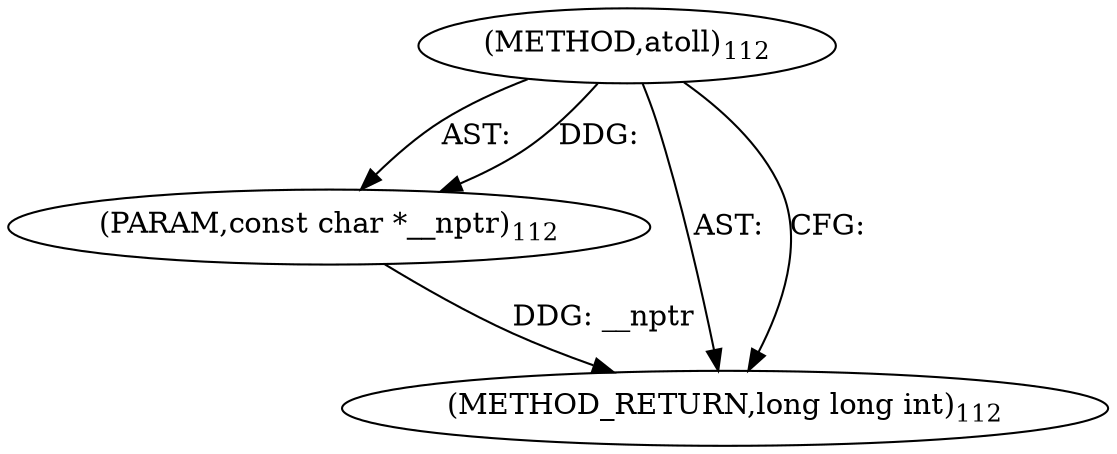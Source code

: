 digraph "atoll" {  
"45353" [label = <(METHOD,atoll)<SUB>112</SUB>> ]
"45354" [label = <(PARAM,const char *__nptr)<SUB>112</SUB>> ]
"45355" [label = <(METHOD_RETURN,long long int)<SUB>112</SUB>> ]
  "45353" -> "45354"  [ label = "AST: "] 
  "45353" -> "45355"  [ label = "AST: "] 
  "45353" -> "45355"  [ label = "CFG: "] 
  "45354" -> "45355"  [ label = "DDG: __nptr"] 
  "45353" -> "45354"  [ label = "DDG: "] 
}
